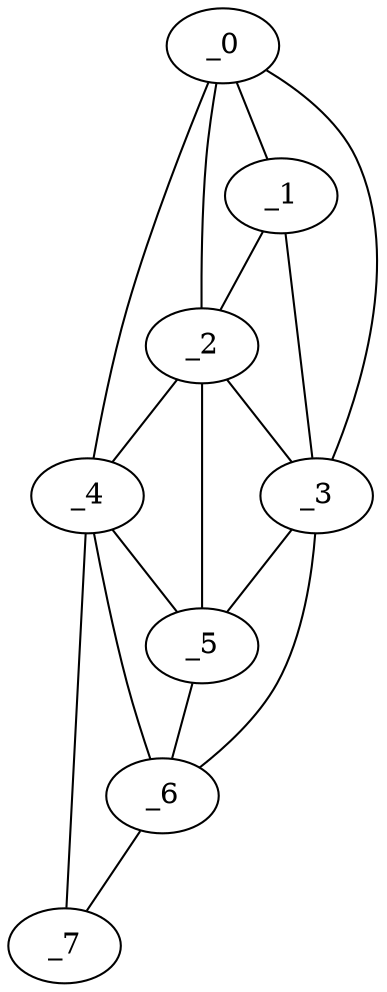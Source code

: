 graph "obj21__180.gxl" {
	_0	 [x=8,
		y=60];
	_1	 [x=60,
		y=57];
	_0 -- _1	 [valence=1];
	_2	 [x=63,
		y=66];
	_0 -- _2	 [valence=2];
	_3	 [x=65,
		y=56];
	_0 -- _3	 [valence=1];
	_4	 [x=68,
		y=72];
	_0 -- _4	 [valence=1];
	_1 -- _2	 [valence=2];
	_1 -- _3	 [valence=2];
	_2 -- _3	 [valence=2];
	_2 -- _4	 [valence=1];
	_5	 [x=69,
		y=62];
	_2 -- _5	 [valence=2];
	_3 -- _5	 [valence=2];
	_6	 [x=113,
		y=53];
	_3 -- _6	 [valence=1];
	_4 -- _5	 [valence=1];
	_4 -- _6	 [valence=2];
	_7	 [x=126,
		y=62];
	_4 -- _7	 [valence=1];
	_5 -- _6	 [valence=1];
	_6 -- _7	 [valence=1];
}
